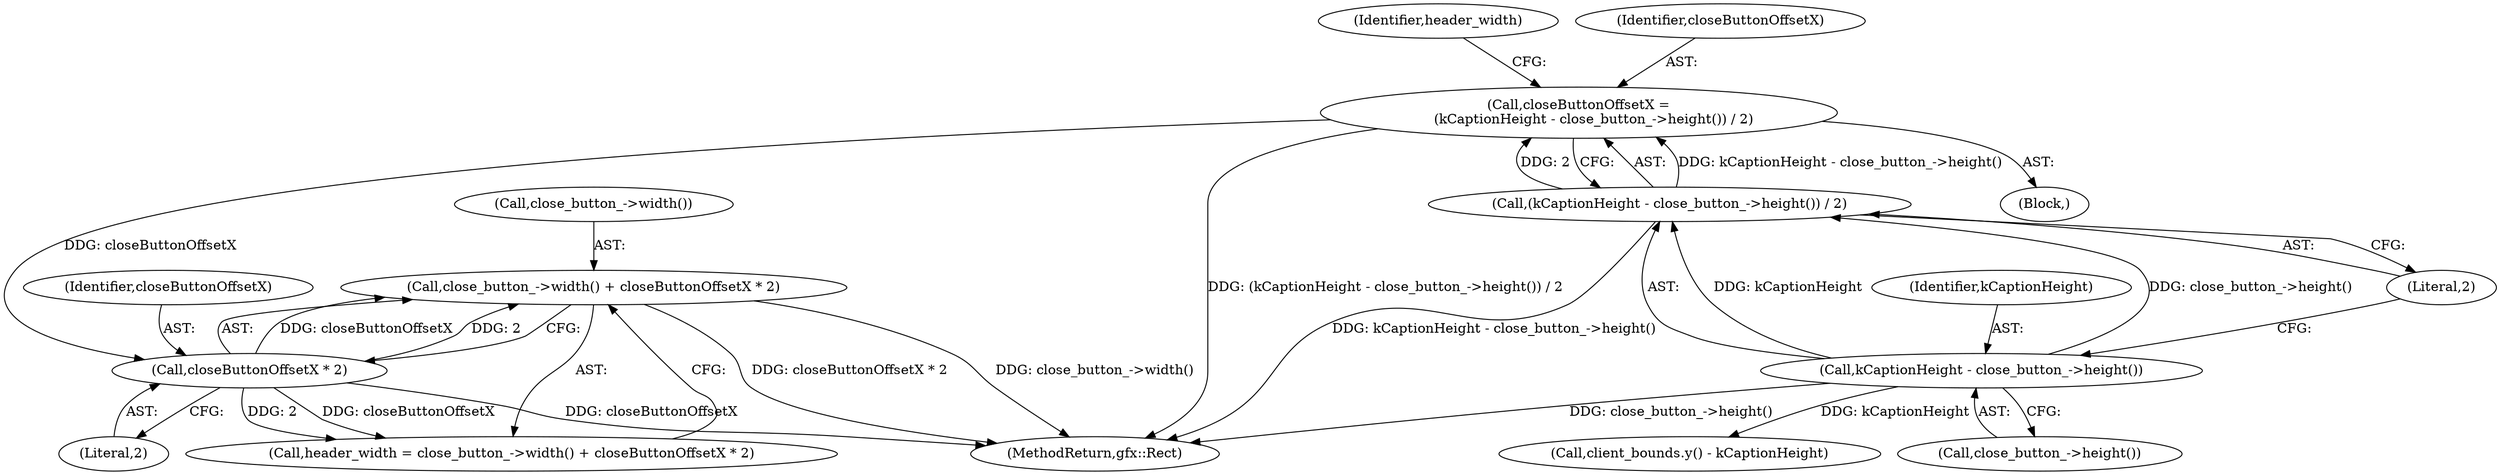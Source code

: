 digraph "0_Chrome_7f8cdab6fda192d15e45a3e9682b1eec427870c5_4@API" {
"1000118" [label="(Call,close_button_->width() + closeButtonOffsetX * 2)"];
"1000120" [label="(Call,closeButtonOffsetX * 2)"];
"1000108" [label="(Call,closeButtonOffsetX =\n       (kCaptionHeight - close_button_->height()) / 2)"];
"1000110" [label="(Call,(kCaptionHeight - close_button_->height()) / 2)"];
"1000111" [label="(Call,kCaptionHeight - close_button_->height())"];
"1000108" [label="(Call,closeButtonOffsetX =\n       (kCaptionHeight - close_button_->height()) / 2)"];
"1000116" [label="(Call,header_width = close_button_->width() + closeButtonOffsetX * 2)"];
"1000114" [label="(Literal,2)"];
"1000112" [label="(Identifier,kCaptionHeight)"];
"1000117" [label="(Identifier,header_width)"];
"1000111" [label="(Call,kCaptionHeight - close_button_->height())"];
"1000122" [label="(Literal,2)"];
"1000110" [label="(Call,(kCaptionHeight - close_button_->height()) / 2)"];
"1000121" [label="(Identifier,closeButtonOffsetX)"];
"1000109" [label="(Identifier,closeButtonOffsetX)"];
"1000118" [label="(Call,close_button_->width() + closeButtonOffsetX * 2)"];
"1000137" [label="(MethodReturn,gfx::Rect)"];
"1000119" [label="(Call,close_button_->width())"];
"1000102" [label="(Block,)"];
"1000113" [label="(Call,close_button_->height())"];
"1000128" [label="(Call,client_bounds.y() - kCaptionHeight)"];
"1000120" [label="(Call,closeButtonOffsetX * 2)"];
"1000118" -> "1000116"  [label="AST: "];
"1000118" -> "1000120"  [label="CFG: "];
"1000119" -> "1000118"  [label="AST: "];
"1000120" -> "1000118"  [label="AST: "];
"1000116" -> "1000118"  [label="CFG: "];
"1000118" -> "1000137"  [label="DDG: close_button_->width()"];
"1000118" -> "1000137"  [label="DDG: closeButtonOffsetX * 2"];
"1000120" -> "1000118"  [label="DDG: closeButtonOffsetX"];
"1000120" -> "1000118"  [label="DDG: 2"];
"1000120" -> "1000122"  [label="CFG: "];
"1000121" -> "1000120"  [label="AST: "];
"1000122" -> "1000120"  [label="AST: "];
"1000120" -> "1000137"  [label="DDG: closeButtonOffsetX"];
"1000120" -> "1000116"  [label="DDG: closeButtonOffsetX"];
"1000120" -> "1000116"  [label="DDG: 2"];
"1000108" -> "1000120"  [label="DDG: closeButtonOffsetX"];
"1000108" -> "1000102"  [label="AST: "];
"1000108" -> "1000110"  [label="CFG: "];
"1000109" -> "1000108"  [label="AST: "];
"1000110" -> "1000108"  [label="AST: "];
"1000117" -> "1000108"  [label="CFG: "];
"1000108" -> "1000137"  [label="DDG: (kCaptionHeight - close_button_->height()) / 2"];
"1000110" -> "1000108"  [label="DDG: kCaptionHeight - close_button_->height()"];
"1000110" -> "1000108"  [label="DDG: 2"];
"1000110" -> "1000114"  [label="CFG: "];
"1000111" -> "1000110"  [label="AST: "];
"1000114" -> "1000110"  [label="AST: "];
"1000110" -> "1000137"  [label="DDG: kCaptionHeight - close_button_->height()"];
"1000111" -> "1000110"  [label="DDG: kCaptionHeight"];
"1000111" -> "1000110"  [label="DDG: close_button_->height()"];
"1000111" -> "1000113"  [label="CFG: "];
"1000112" -> "1000111"  [label="AST: "];
"1000113" -> "1000111"  [label="AST: "];
"1000114" -> "1000111"  [label="CFG: "];
"1000111" -> "1000137"  [label="DDG: close_button_->height()"];
"1000111" -> "1000128"  [label="DDG: kCaptionHeight"];
}
